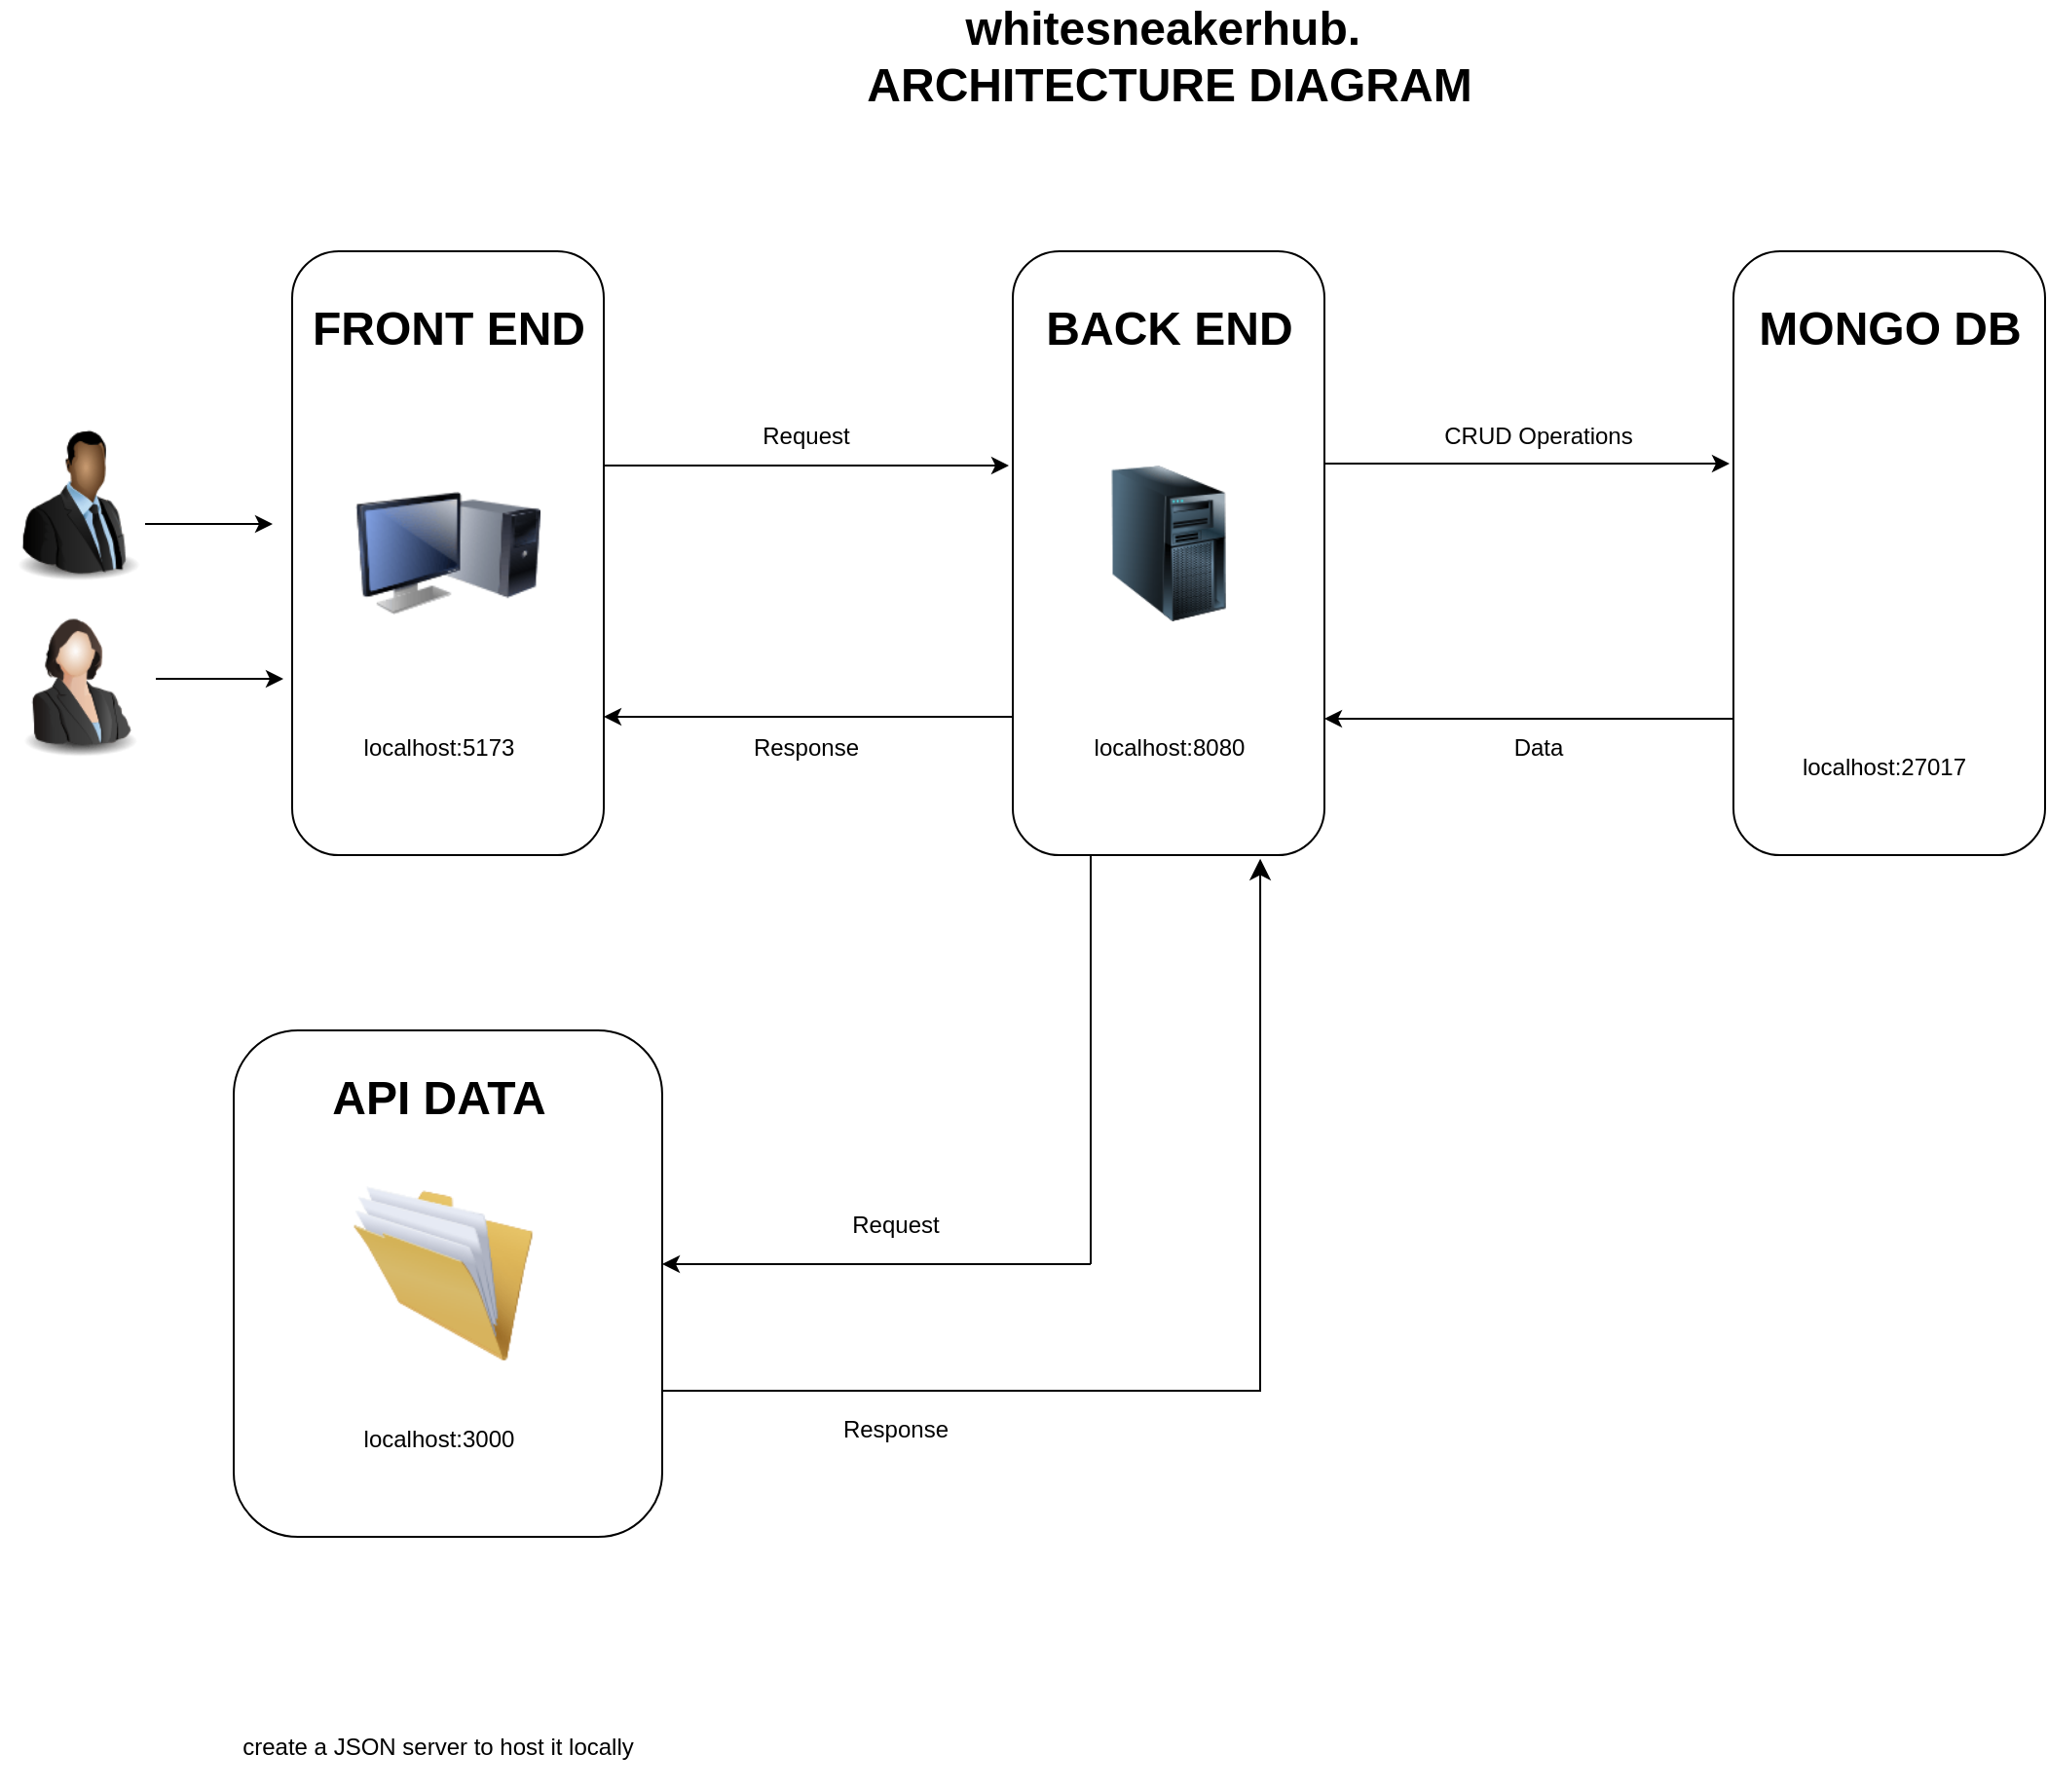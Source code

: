 <mxfile version="24.6.4" type="device">
  <diagram id="C5RBs43oDa-KdzZeNtuy" name="Page-1">
    <mxGraphModel dx="2232" dy="1029" grid="1" gridSize="10" guides="1" tooltips="1" connect="1" arrows="1" fold="1" page="1" pageScale="1" pageWidth="827" pageHeight="1169" math="0" shadow="0">
      <root>
        <mxCell id="WIyWlLk6GJQsqaUBKTNV-0" />
        <mxCell id="WIyWlLk6GJQsqaUBKTNV-1" parent="WIyWlLk6GJQsqaUBKTNV-0" />
        <mxCell id="MnvLf1abMtRqb3vwGQM1-0" value="" style="rounded=1;whiteSpace=wrap;html=1;" parent="WIyWlLk6GJQsqaUBKTNV-1" vertex="1">
          <mxGeometry x="150" y="150" width="160" height="310" as="geometry" />
        </mxCell>
        <mxCell id="MnvLf1abMtRqb3vwGQM1-1" value="" style="rounded=1;whiteSpace=wrap;html=1;" parent="WIyWlLk6GJQsqaUBKTNV-1" vertex="1">
          <mxGeometry x="520" y="150" width="160" height="310" as="geometry" />
        </mxCell>
        <mxCell id="MnvLf1abMtRqb3vwGQM1-2" value="" style="rounded=1;whiteSpace=wrap;html=1;" parent="WIyWlLk6GJQsqaUBKTNV-1" vertex="1">
          <mxGeometry x="890" y="150" width="160" height="310" as="geometry" />
        </mxCell>
        <mxCell id="MnvLf1abMtRqb3vwGQM1-3" value="" style="rounded=1;whiteSpace=wrap;html=1;" parent="WIyWlLk6GJQsqaUBKTNV-1" vertex="1">
          <mxGeometry x="120" y="550" width="220" height="260" as="geometry" />
        </mxCell>
        <mxCell id="MnvLf1abMtRqb3vwGQM1-35" value="Response" style="text;html=1;align=center;verticalAlign=middle;whiteSpace=wrap;rounded=0;" parent="WIyWlLk6GJQsqaUBKTNV-1" vertex="1">
          <mxGeometry x="384" y="390" width="60" height="30" as="geometry" />
        </mxCell>
        <mxCell id="MnvLf1abMtRqb3vwGQM1-36" value="Request" style="text;html=1;align=center;verticalAlign=middle;whiteSpace=wrap;rounded=0;" parent="WIyWlLk6GJQsqaUBKTNV-1" vertex="1">
          <mxGeometry x="384" y="230" width="60" height="30" as="geometry" />
        </mxCell>
        <mxCell id="MnvLf1abMtRqb3vwGQM1-37" value="CRUD Operations" style="text;html=1;align=center;verticalAlign=middle;whiteSpace=wrap;rounded=0;" parent="WIyWlLk6GJQsqaUBKTNV-1" vertex="1">
          <mxGeometry x="710" y="230" width="160" height="30" as="geometry" />
        </mxCell>
        <mxCell id="MnvLf1abMtRqb3vwGQM1-38" value="Data" style="text;html=1;align=center;verticalAlign=middle;whiteSpace=wrap;rounded=0;" parent="WIyWlLk6GJQsqaUBKTNV-1" vertex="1">
          <mxGeometry x="710" y="390" width="160" height="30" as="geometry" />
        </mxCell>
        <mxCell id="MnvLf1abMtRqb3vwGQM1-43" value="" style="image;html=1;image=img/lib/clip_art/computers/Monitor_Tower_128x128.png" parent="WIyWlLk6GJQsqaUBKTNV-1" vertex="1">
          <mxGeometry x="182.5" y="250" width="95" height="110" as="geometry" />
        </mxCell>
        <mxCell id="MnvLf1abMtRqb3vwGQM1-46" value="" style="image;html=1;image=img/lib/clip_art/computers/Server_Tower_128x128.png" parent="WIyWlLk6GJQsqaUBKTNV-1" vertex="1">
          <mxGeometry x="560" y="260" width="80" height="80" as="geometry" />
        </mxCell>
        <mxCell id="MnvLf1abMtRqb3vwGQM1-47" value="" style="shape=image;verticalLabelPosition=bottom;labelBackgroundColor=default;verticalAlign=top;aspect=fixed;imageAspect=0;image=https://1000logos.net/wp-content/uploads/2020/08/MongoDB-Logo.jpg;" parent="WIyWlLk6GJQsqaUBKTNV-1" vertex="1">
          <mxGeometry x="915" y="260" width="110" height="68.75" as="geometry" />
        </mxCell>
        <mxCell id="MnvLf1abMtRqb3vwGQM1-49" value="" style="image;html=1;image=img/lib/clip_art/people/Suit_Woman_128x128.png" parent="WIyWlLk6GJQsqaUBKTNV-1" vertex="1">
          <mxGeometry y="330" width="80" height="80" as="geometry" />
        </mxCell>
        <mxCell id="MnvLf1abMtRqb3vwGQM1-50" value="" style="image;html=1;image=img/lib/clip_art/people/Suit_Man_Black_128x128.png" parent="WIyWlLk6GJQsqaUBKTNV-1" vertex="1">
          <mxGeometry y="240" width="80" height="80" as="geometry" />
        </mxCell>
        <mxCell id="MnvLf1abMtRqb3vwGQM1-51" value="" style="image;html=1;image=img/lib/clip_art/general/Full_Folder_128x128.png" parent="WIyWlLk6GJQsqaUBKTNV-1" vertex="1">
          <mxGeometry x="175" y="630" width="105" height="90" as="geometry" />
        </mxCell>
        <mxCell id="MnvLf1abMtRqb3vwGQM1-56" value="FRONT END" style="text;strokeColor=none;fillColor=none;html=1;fontSize=24;fontStyle=1;verticalAlign=middle;align=center;" parent="WIyWlLk6GJQsqaUBKTNV-1" vertex="1">
          <mxGeometry x="180" y="170" width="100" height="40" as="geometry" />
        </mxCell>
        <mxCell id="MnvLf1abMtRqb3vwGQM1-58" value="BACK END" style="text;strokeColor=none;fillColor=none;html=1;fontSize=24;fontStyle=1;verticalAlign=middle;align=center;" parent="WIyWlLk6GJQsqaUBKTNV-1" vertex="1">
          <mxGeometry x="550" y="170" width="100" height="40" as="geometry" />
        </mxCell>
        <mxCell id="MnvLf1abMtRqb3vwGQM1-59" value="MONGO DB" style="text;strokeColor=none;fillColor=none;html=1;fontSize=24;fontStyle=1;verticalAlign=middle;align=center;" parent="WIyWlLk6GJQsqaUBKTNV-1" vertex="1">
          <mxGeometry x="920" y="170" width="100" height="40" as="geometry" />
        </mxCell>
        <mxCell id="MnvLf1abMtRqb3vwGQM1-60" value="API DATA" style="text;strokeColor=none;fillColor=none;html=1;fontSize=24;fontStyle=1;verticalAlign=middle;align=center;" parent="WIyWlLk6GJQsqaUBKTNV-1" vertex="1">
          <mxGeometry x="175" y="565" width="100" height="40" as="geometry" />
        </mxCell>
        <mxCell id="MnvLf1abMtRqb3vwGQM1-61" value="whitesneakerhub.&amp;nbsp;&lt;div&gt;ARCHITECTURE DIAGRAM&lt;/div&gt;" style="text;strokeColor=none;fillColor=none;html=1;fontSize=24;fontStyle=1;verticalAlign=middle;align=center;" parent="WIyWlLk6GJQsqaUBKTNV-1" vertex="1">
          <mxGeometry x="550" y="30" width="100" height="40" as="geometry" />
        </mxCell>
        <mxCell id="MnvLf1abMtRqb3vwGQM1-64" value="" style="edgeStyle=segmentEdgeStyle;endArrow=classic;html=1;curved=0;rounded=0;endSize=8;startSize=8;entryX=0.794;entryY=1.006;entryDx=0;entryDy=0;entryPerimeter=0;" parent="WIyWlLk6GJQsqaUBKTNV-1" target="MnvLf1abMtRqb3vwGQM1-1" edge="1">
          <mxGeometry width="50" height="50" relative="1" as="geometry">
            <mxPoint x="340" y="735" as="sourcePoint" />
            <mxPoint x="390" y="685" as="targetPoint" />
          </mxGeometry>
        </mxCell>
        <mxCell id="MnvLf1abMtRqb3vwGQM1-66" value="" style="endArrow=classic;html=1;rounded=0;" parent="WIyWlLk6GJQsqaUBKTNV-1" edge="1">
          <mxGeometry width="50" height="50" relative="1" as="geometry">
            <mxPoint x="310" y="260" as="sourcePoint" />
            <mxPoint x="518" y="260" as="targetPoint" />
          </mxGeometry>
        </mxCell>
        <mxCell id="MnvLf1abMtRqb3vwGQM1-67" value="" style="endArrow=classic;html=1;rounded=0;" parent="WIyWlLk6GJQsqaUBKTNV-1" edge="1">
          <mxGeometry width="50" height="50" relative="1" as="geometry">
            <mxPoint x="680" y="259" as="sourcePoint" />
            <mxPoint x="888" y="259" as="targetPoint" />
          </mxGeometry>
        </mxCell>
        <mxCell id="MnvLf1abMtRqb3vwGQM1-68" value="" style="endArrow=classic;html=1;rounded=0;" parent="WIyWlLk6GJQsqaUBKTNV-1" edge="1">
          <mxGeometry width="50" height="50" relative="1" as="geometry">
            <mxPoint x="890" y="390" as="sourcePoint" />
            <mxPoint x="680" y="390" as="targetPoint" />
          </mxGeometry>
        </mxCell>
        <mxCell id="MnvLf1abMtRqb3vwGQM1-70" value="" style="endArrow=classic;html=1;rounded=0;" parent="WIyWlLk6GJQsqaUBKTNV-1" edge="1">
          <mxGeometry width="50" height="50" relative="1" as="geometry">
            <mxPoint x="520" y="389" as="sourcePoint" />
            <mxPoint x="310" y="389" as="targetPoint" />
          </mxGeometry>
        </mxCell>
        <mxCell id="MnvLf1abMtRqb3vwGQM1-79" value="" style="endArrow=classic;html=1;rounded=0;" parent="WIyWlLk6GJQsqaUBKTNV-1" edge="1">
          <mxGeometry width="50" height="50" relative="1" as="geometry">
            <mxPoint x="74.5" y="290" as="sourcePoint" />
            <mxPoint x="140" y="290" as="targetPoint" />
          </mxGeometry>
        </mxCell>
        <mxCell id="MnvLf1abMtRqb3vwGQM1-80" value="" style="endArrow=classic;html=1;rounded=0;" parent="WIyWlLk6GJQsqaUBKTNV-1" edge="1">
          <mxGeometry width="50" height="50" relative="1" as="geometry">
            <mxPoint x="80" y="369.5" as="sourcePoint" />
            <mxPoint x="145.5" y="369.5" as="targetPoint" />
          </mxGeometry>
        </mxCell>
        <mxCell id="MnvLf1abMtRqb3vwGQM1-81" value="" style="endArrow=none;html=1;rounded=0;" parent="WIyWlLk6GJQsqaUBKTNV-1" edge="1">
          <mxGeometry width="50" height="50" relative="1" as="geometry">
            <mxPoint x="560" y="670" as="sourcePoint" />
            <mxPoint x="560" y="460" as="targetPoint" />
          </mxGeometry>
        </mxCell>
        <mxCell id="MnvLf1abMtRqb3vwGQM1-82" value="" style="endArrow=classic;html=1;rounded=0;" parent="WIyWlLk6GJQsqaUBKTNV-1" edge="1">
          <mxGeometry width="50" height="50" relative="1" as="geometry">
            <mxPoint x="560" y="670" as="sourcePoint" />
            <mxPoint x="340" y="670" as="targetPoint" />
          </mxGeometry>
        </mxCell>
        <mxCell id="MnvLf1abMtRqb3vwGQM1-83" value="Request" style="text;html=1;align=center;verticalAlign=middle;whiteSpace=wrap;rounded=0;" parent="WIyWlLk6GJQsqaUBKTNV-1" vertex="1">
          <mxGeometry x="430" y="635" width="60" height="30" as="geometry" />
        </mxCell>
        <mxCell id="MnvLf1abMtRqb3vwGQM1-84" value="Response" style="text;html=1;align=center;verticalAlign=middle;whiteSpace=wrap;rounded=0;" parent="WIyWlLk6GJQsqaUBKTNV-1" vertex="1">
          <mxGeometry x="430" y="740" width="60" height="30" as="geometry" />
        </mxCell>
        <mxCell id="87zmRC5UEeNGHZeZ4PSL-1" value="localhost:27017" style="text;html=1;align=center;verticalAlign=middle;whiteSpace=wrap;rounded=0;" parent="WIyWlLk6GJQsqaUBKTNV-1" vertex="1">
          <mxGeometry x="910" y="400" width="115" height="30" as="geometry" />
        </mxCell>
        <mxCell id="87zmRC5UEeNGHZeZ4PSL-2" value="localhost:8080" style="text;html=1;align=center;verticalAlign=middle;whiteSpace=wrap;rounded=0;" parent="WIyWlLk6GJQsqaUBKTNV-1" vertex="1">
          <mxGeometry x="542.5" y="390" width="115" height="30" as="geometry" />
        </mxCell>
        <mxCell id="87zmRC5UEeNGHZeZ4PSL-3" value="localhost:5173" style="text;html=1;align=center;verticalAlign=middle;whiteSpace=wrap;rounded=0;" parent="WIyWlLk6GJQsqaUBKTNV-1" vertex="1">
          <mxGeometry x="167.5" y="390" width="115" height="30" as="geometry" />
        </mxCell>
        <mxCell id="m2mDzQTmcjJkUNMbdEJn-2" value="create a JSON server to host it locally&lt;div&gt;&lt;br&gt;&lt;/div&gt;" style="text;html=1;align=center;verticalAlign=middle;whiteSpace=wrap;rounded=0;" vertex="1" parent="WIyWlLk6GJQsqaUBKTNV-1">
          <mxGeometry x="105" y="910" width="240" height="30" as="geometry" />
        </mxCell>
        <mxCell id="m2mDzQTmcjJkUNMbdEJn-3" value="localhost:3000" style="text;html=1;align=center;verticalAlign=middle;whiteSpace=wrap;rounded=0;" vertex="1" parent="WIyWlLk6GJQsqaUBKTNV-1">
          <mxGeometry x="167.5" y="740" width="115" height="40" as="geometry" />
        </mxCell>
      </root>
    </mxGraphModel>
  </diagram>
</mxfile>
